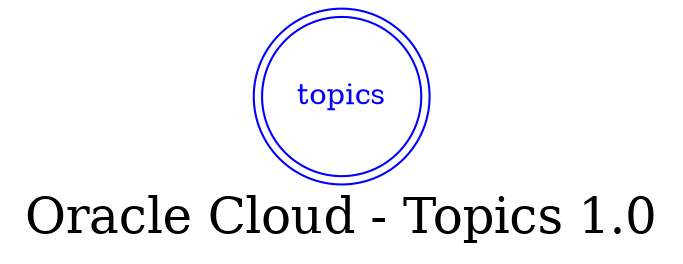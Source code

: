 digraph LexiconGraph {
graph[label="Oracle Cloud - Topics 1.0", fontsize=24]
splines=true
"topics" [color=blue, fontcolor=blue, shape=doublecircle]
}
